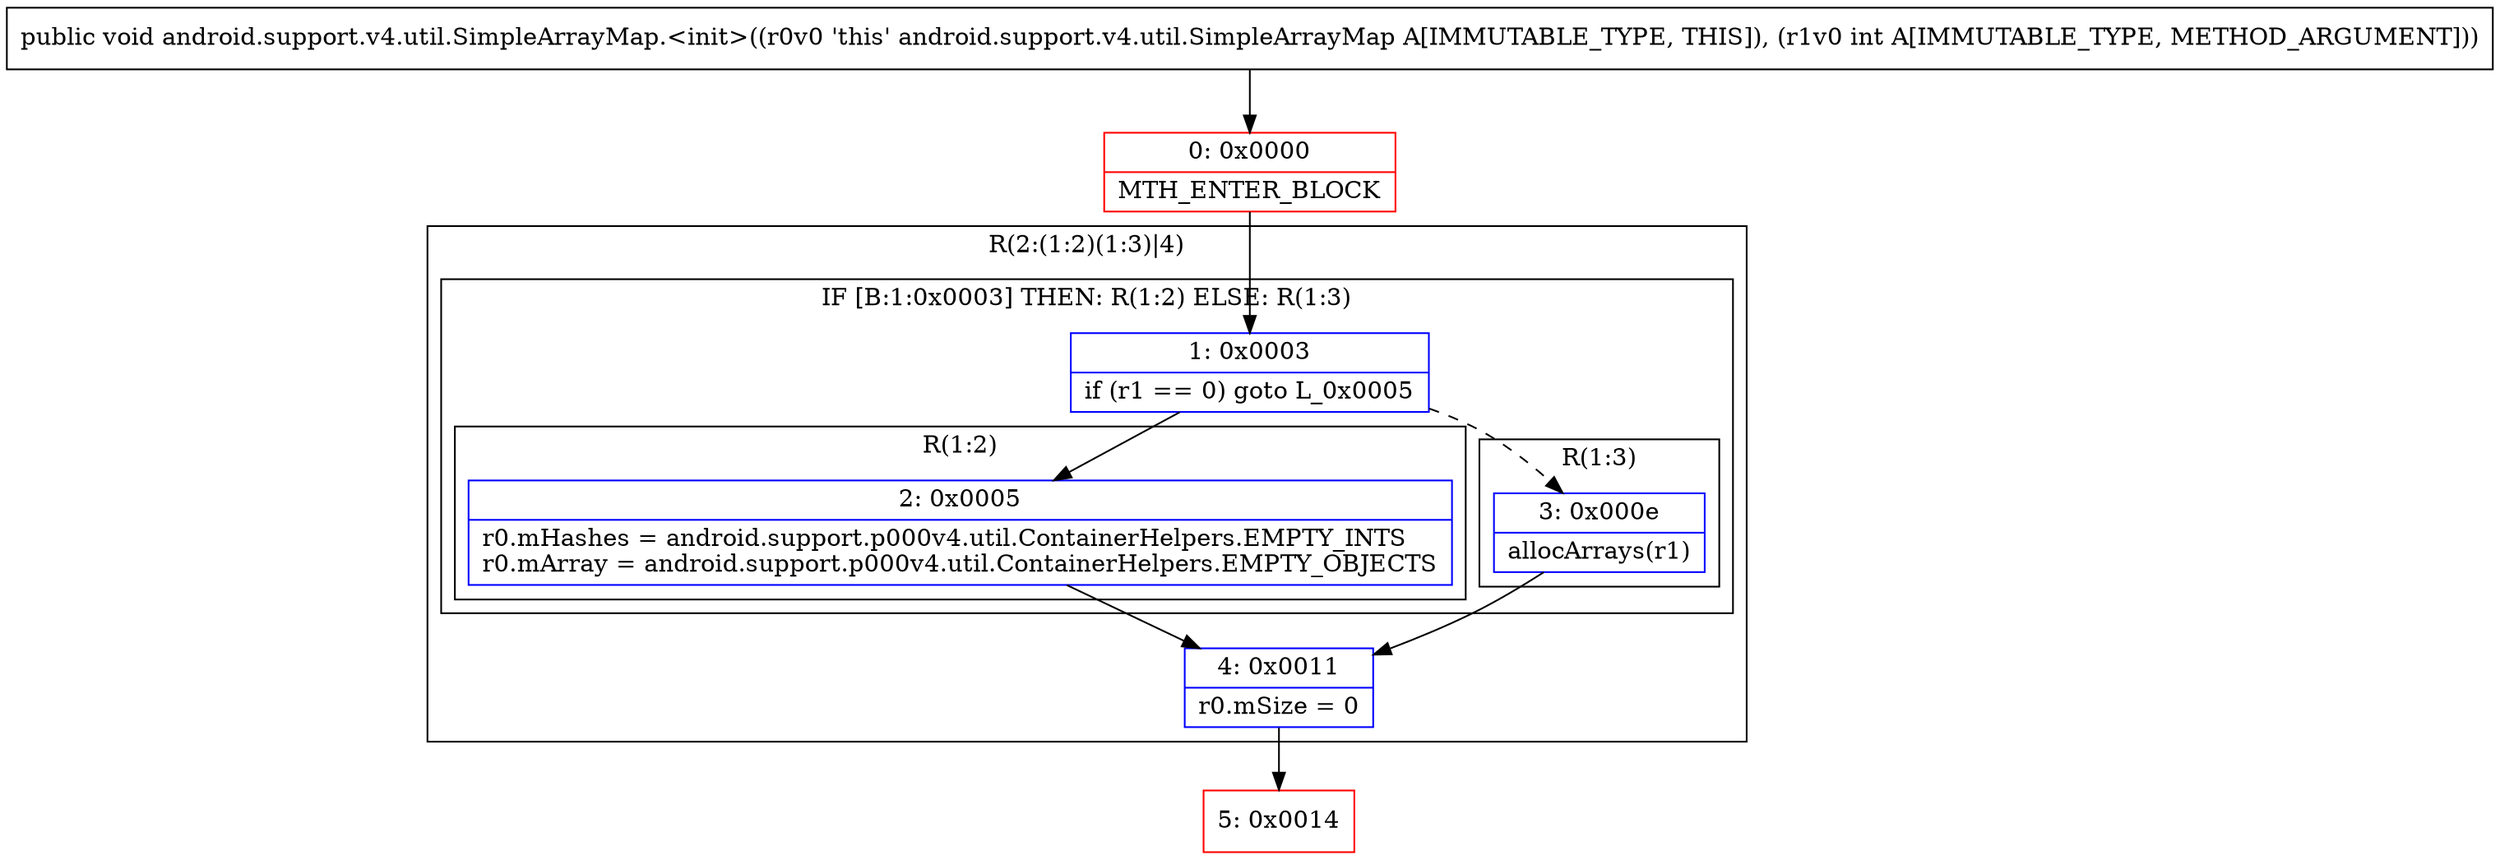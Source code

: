 digraph "CFG forandroid.support.v4.util.SimpleArrayMap.\<init\>(I)V" {
subgraph cluster_Region_754973348 {
label = "R(2:(1:2)(1:3)|4)";
node [shape=record,color=blue];
subgraph cluster_IfRegion_212402058 {
label = "IF [B:1:0x0003] THEN: R(1:2) ELSE: R(1:3)";
node [shape=record,color=blue];
Node_1 [shape=record,label="{1\:\ 0x0003|if (r1 == 0) goto L_0x0005\l}"];
subgraph cluster_Region_13799743 {
label = "R(1:2)";
node [shape=record,color=blue];
Node_2 [shape=record,label="{2\:\ 0x0005|r0.mHashes = android.support.p000v4.util.ContainerHelpers.EMPTY_INTS\lr0.mArray = android.support.p000v4.util.ContainerHelpers.EMPTY_OBJECTS\l}"];
}
subgraph cluster_Region_1926314427 {
label = "R(1:3)";
node [shape=record,color=blue];
Node_3 [shape=record,label="{3\:\ 0x000e|allocArrays(r1)\l}"];
}
}
Node_4 [shape=record,label="{4\:\ 0x0011|r0.mSize = 0\l}"];
}
Node_0 [shape=record,color=red,label="{0\:\ 0x0000|MTH_ENTER_BLOCK\l}"];
Node_5 [shape=record,color=red,label="{5\:\ 0x0014}"];
MethodNode[shape=record,label="{public void android.support.v4.util.SimpleArrayMap.\<init\>((r0v0 'this' android.support.v4.util.SimpleArrayMap A[IMMUTABLE_TYPE, THIS]), (r1v0 int A[IMMUTABLE_TYPE, METHOD_ARGUMENT])) }"];
MethodNode -> Node_0;
Node_1 -> Node_2;
Node_1 -> Node_3[style=dashed];
Node_2 -> Node_4;
Node_3 -> Node_4;
Node_4 -> Node_5;
Node_0 -> Node_1;
}

